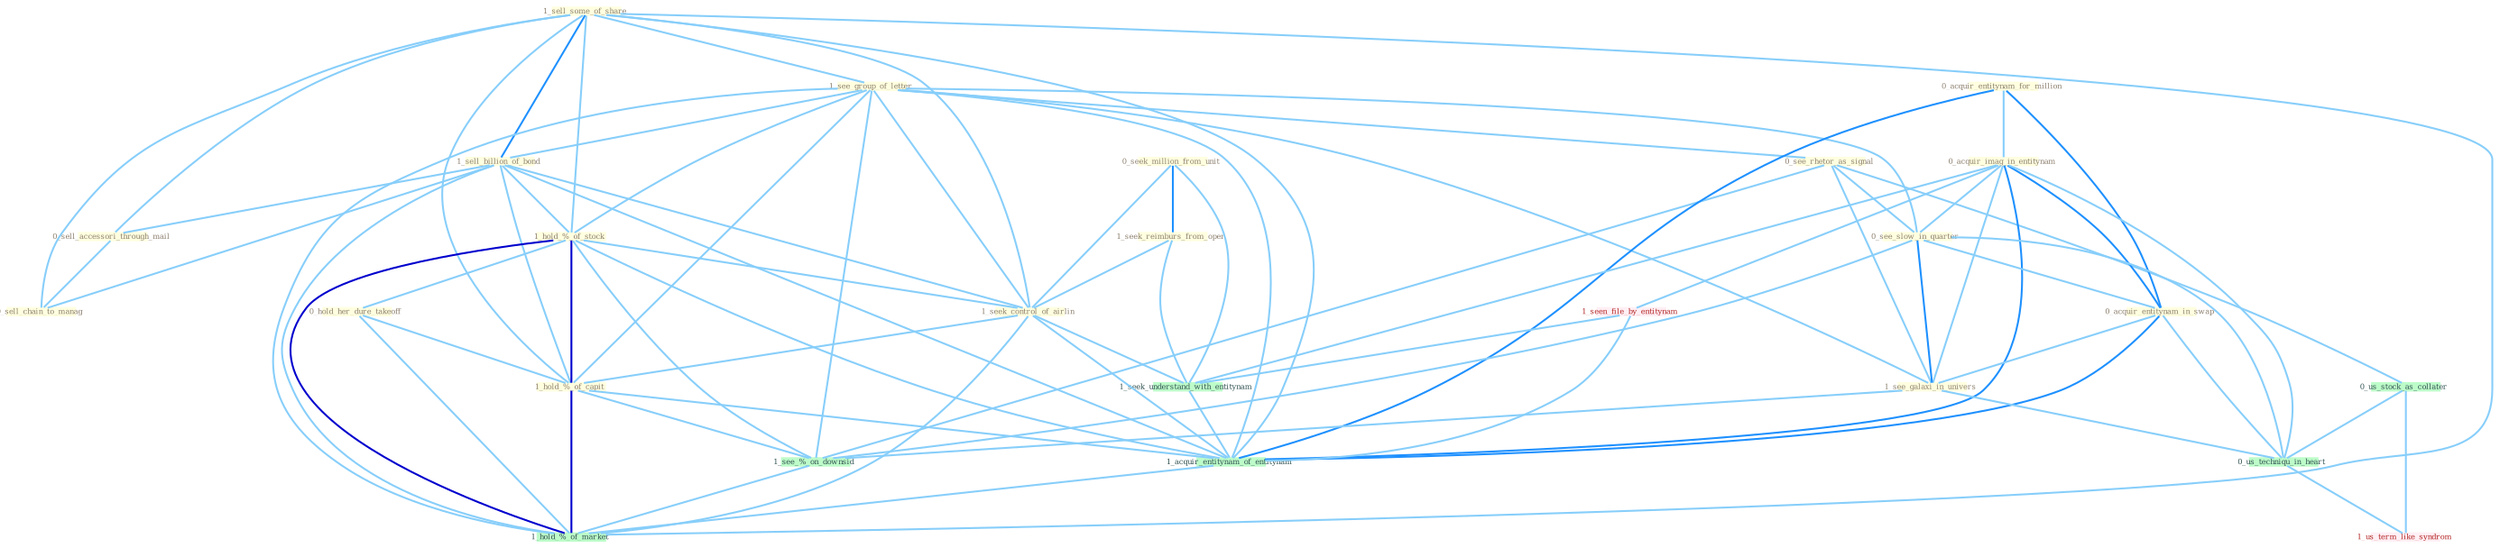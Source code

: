 Graph G{ 
    node
    [shape=polygon,style=filled,width=.5,height=.06,color="#BDFCC9",fixedsize=true,fontsize=4,
    fontcolor="#2f4f4f"];
    {node
    [color="#ffffe0", fontcolor="#8b7d6b"] "0_seek_million_from_unit " "1_sell_some_of_share " "1_see_group_of_letter " "1_sell_billion_of_bond " "0_see_rhetor_as_signal " "0_acquir_entitynam_for_million " "1_hold_%_of_stock " "0_acquir_imag_in_entitynam " "0_see_slow_in_quarter " "1_seek_reimburs_from_oper " "0_sell_accessori_through_mail " "1_seek_control_of_airlin " "0_hold_her_dure_takeoff " "0_acquir_entitynam_in_swap " "1_hold_%_of_capit " "1_see_galaxi_in_univers " "0_sell_chain_to_manag "}
{node [color="#fff0f5", fontcolor="#b22222"] "1_seen_file_by_entitynam " "1_us_term_like_syndrom "}
edge [color="#B0E2FF"];

	"0_seek_million_from_unit " -- "1_seek_reimburs_from_oper " [w="2", color="#1e90ff" , len=0.8];
	"0_seek_million_from_unit " -- "1_seek_control_of_airlin " [w="1", color="#87cefa" ];
	"0_seek_million_from_unit " -- "1_seek_understand_with_entitynam " [w="1", color="#87cefa" ];
	"1_sell_some_of_share " -- "1_see_group_of_letter " [w="1", color="#87cefa" ];
	"1_sell_some_of_share " -- "1_sell_billion_of_bond " [w="2", color="#1e90ff" , len=0.8];
	"1_sell_some_of_share " -- "1_hold_%_of_stock " [w="1", color="#87cefa" ];
	"1_sell_some_of_share " -- "0_sell_accessori_through_mail " [w="1", color="#87cefa" ];
	"1_sell_some_of_share " -- "1_seek_control_of_airlin " [w="1", color="#87cefa" ];
	"1_sell_some_of_share " -- "1_hold_%_of_capit " [w="1", color="#87cefa" ];
	"1_sell_some_of_share " -- "0_sell_chain_to_manag " [w="1", color="#87cefa" ];
	"1_sell_some_of_share " -- "1_acquir_entitynam_of_entitynam " [w="1", color="#87cefa" ];
	"1_sell_some_of_share " -- "1_hold_%_of_market " [w="1", color="#87cefa" ];
	"1_see_group_of_letter " -- "1_sell_billion_of_bond " [w="1", color="#87cefa" ];
	"1_see_group_of_letter " -- "0_see_rhetor_as_signal " [w="1", color="#87cefa" ];
	"1_see_group_of_letter " -- "1_hold_%_of_stock " [w="1", color="#87cefa" ];
	"1_see_group_of_letter " -- "0_see_slow_in_quarter " [w="1", color="#87cefa" ];
	"1_see_group_of_letter " -- "1_seek_control_of_airlin " [w="1", color="#87cefa" ];
	"1_see_group_of_letter " -- "1_hold_%_of_capit " [w="1", color="#87cefa" ];
	"1_see_group_of_letter " -- "1_see_galaxi_in_univers " [w="1", color="#87cefa" ];
	"1_see_group_of_letter " -- "1_acquir_entitynam_of_entitynam " [w="1", color="#87cefa" ];
	"1_see_group_of_letter " -- "1_see_%_on_downsid " [w="1", color="#87cefa" ];
	"1_see_group_of_letter " -- "1_hold_%_of_market " [w="1", color="#87cefa" ];
	"1_sell_billion_of_bond " -- "1_hold_%_of_stock " [w="1", color="#87cefa" ];
	"1_sell_billion_of_bond " -- "0_sell_accessori_through_mail " [w="1", color="#87cefa" ];
	"1_sell_billion_of_bond " -- "1_seek_control_of_airlin " [w="1", color="#87cefa" ];
	"1_sell_billion_of_bond " -- "1_hold_%_of_capit " [w="1", color="#87cefa" ];
	"1_sell_billion_of_bond " -- "0_sell_chain_to_manag " [w="1", color="#87cefa" ];
	"1_sell_billion_of_bond " -- "1_acquir_entitynam_of_entitynam " [w="1", color="#87cefa" ];
	"1_sell_billion_of_bond " -- "1_hold_%_of_market " [w="1", color="#87cefa" ];
	"0_see_rhetor_as_signal " -- "0_see_slow_in_quarter " [w="1", color="#87cefa" ];
	"0_see_rhetor_as_signal " -- "1_see_galaxi_in_univers " [w="1", color="#87cefa" ];
	"0_see_rhetor_as_signal " -- "0_us_stock_as_collater " [w="1", color="#87cefa" ];
	"0_see_rhetor_as_signal " -- "1_see_%_on_downsid " [w="1", color="#87cefa" ];
	"0_acquir_entitynam_for_million " -- "0_acquir_imag_in_entitynam " [w="1", color="#87cefa" ];
	"0_acquir_entitynam_for_million " -- "0_acquir_entitynam_in_swap " [w="2", color="#1e90ff" , len=0.8];
	"0_acquir_entitynam_for_million " -- "1_acquir_entitynam_of_entitynam " [w="2", color="#1e90ff" , len=0.8];
	"1_hold_%_of_stock " -- "1_seek_control_of_airlin " [w="1", color="#87cefa" ];
	"1_hold_%_of_stock " -- "0_hold_her_dure_takeoff " [w="1", color="#87cefa" ];
	"1_hold_%_of_stock " -- "1_hold_%_of_capit " [w="3", color="#0000cd" , len=0.6];
	"1_hold_%_of_stock " -- "1_acquir_entitynam_of_entitynam " [w="1", color="#87cefa" ];
	"1_hold_%_of_stock " -- "1_see_%_on_downsid " [w="1", color="#87cefa" ];
	"1_hold_%_of_stock " -- "1_hold_%_of_market " [w="3", color="#0000cd" , len=0.6];
	"0_acquir_imag_in_entitynam " -- "0_see_slow_in_quarter " [w="1", color="#87cefa" ];
	"0_acquir_imag_in_entitynam " -- "0_acquir_entitynam_in_swap " [w="2", color="#1e90ff" , len=0.8];
	"0_acquir_imag_in_entitynam " -- "1_see_galaxi_in_univers " [w="1", color="#87cefa" ];
	"0_acquir_imag_in_entitynam " -- "1_seen_file_by_entitynam " [w="1", color="#87cefa" ];
	"0_acquir_imag_in_entitynam " -- "1_seek_understand_with_entitynam " [w="1", color="#87cefa" ];
	"0_acquir_imag_in_entitynam " -- "1_acquir_entitynam_of_entitynam " [w="2", color="#1e90ff" , len=0.8];
	"0_acquir_imag_in_entitynam " -- "0_us_techniqu_in_heart " [w="1", color="#87cefa" ];
	"0_see_slow_in_quarter " -- "0_acquir_entitynam_in_swap " [w="1", color="#87cefa" ];
	"0_see_slow_in_quarter " -- "1_see_galaxi_in_univers " [w="2", color="#1e90ff" , len=0.8];
	"0_see_slow_in_quarter " -- "0_us_techniqu_in_heart " [w="1", color="#87cefa" ];
	"0_see_slow_in_quarter " -- "1_see_%_on_downsid " [w="1", color="#87cefa" ];
	"1_seek_reimburs_from_oper " -- "1_seek_control_of_airlin " [w="1", color="#87cefa" ];
	"1_seek_reimburs_from_oper " -- "1_seek_understand_with_entitynam " [w="1", color="#87cefa" ];
	"0_sell_accessori_through_mail " -- "0_sell_chain_to_manag " [w="1", color="#87cefa" ];
	"1_seek_control_of_airlin " -- "1_hold_%_of_capit " [w="1", color="#87cefa" ];
	"1_seek_control_of_airlin " -- "1_seek_understand_with_entitynam " [w="1", color="#87cefa" ];
	"1_seek_control_of_airlin " -- "1_acquir_entitynam_of_entitynam " [w="1", color="#87cefa" ];
	"1_seek_control_of_airlin " -- "1_hold_%_of_market " [w="1", color="#87cefa" ];
	"0_hold_her_dure_takeoff " -- "1_hold_%_of_capit " [w="1", color="#87cefa" ];
	"0_hold_her_dure_takeoff " -- "1_hold_%_of_market " [w="1", color="#87cefa" ];
	"0_acquir_entitynam_in_swap " -- "1_see_galaxi_in_univers " [w="1", color="#87cefa" ];
	"0_acquir_entitynam_in_swap " -- "1_acquir_entitynam_of_entitynam " [w="2", color="#1e90ff" , len=0.8];
	"0_acquir_entitynam_in_swap " -- "0_us_techniqu_in_heart " [w="1", color="#87cefa" ];
	"1_hold_%_of_capit " -- "1_acquir_entitynam_of_entitynam " [w="1", color="#87cefa" ];
	"1_hold_%_of_capit " -- "1_see_%_on_downsid " [w="1", color="#87cefa" ];
	"1_hold_%_of_capit " -- "1_hold_%_of_market " [w="3", color="#0000cd" , len=0.6];
	"1_see_galaxi_in_univers " -- "0_us_techniqu_in_heart " [w="1", color="#87cefa" ];
	"1_see_galaxi_in_univers " -- "1_see_%_on_downsid " [w="1", color="#87cefa" ];
	"1_seen_file_by_entitynam " -- "1_seek_understand_with_entitynam " [w="1", color="#87cefa" ];
	"1_seen_file_by_entitynam " -- "1_acquir_entitynam_of_entitynam " [w="1", color="#87cefa" ];
	"0_us_stock_as_collater " -- "0_us_techniqu_in_heart " [w="1", color="#87cefa" ];
	"0_us_stock_as_collater " -- "1_us_term_like_syndrom " [w="1", color="#87cefa" ];
	"1_seek_understand_with_entitynam " -- "1_acquir_entitynam_of_entitynam " [w="1", color="#87cefa" ];
	"1_acquir_entitynam_of_entitynam " -- "1_hold_%_of_market " [w="1", color="#87cefa" ];
	"0_us_techniqu_in_heart " -- "1_us_term_like_syndrom " [w="1", color="#87cefa" ];
	"1_see_%_on_downsid " -- "1_hold_%_of_market " [w="1", color="#87cefa" ];
}
